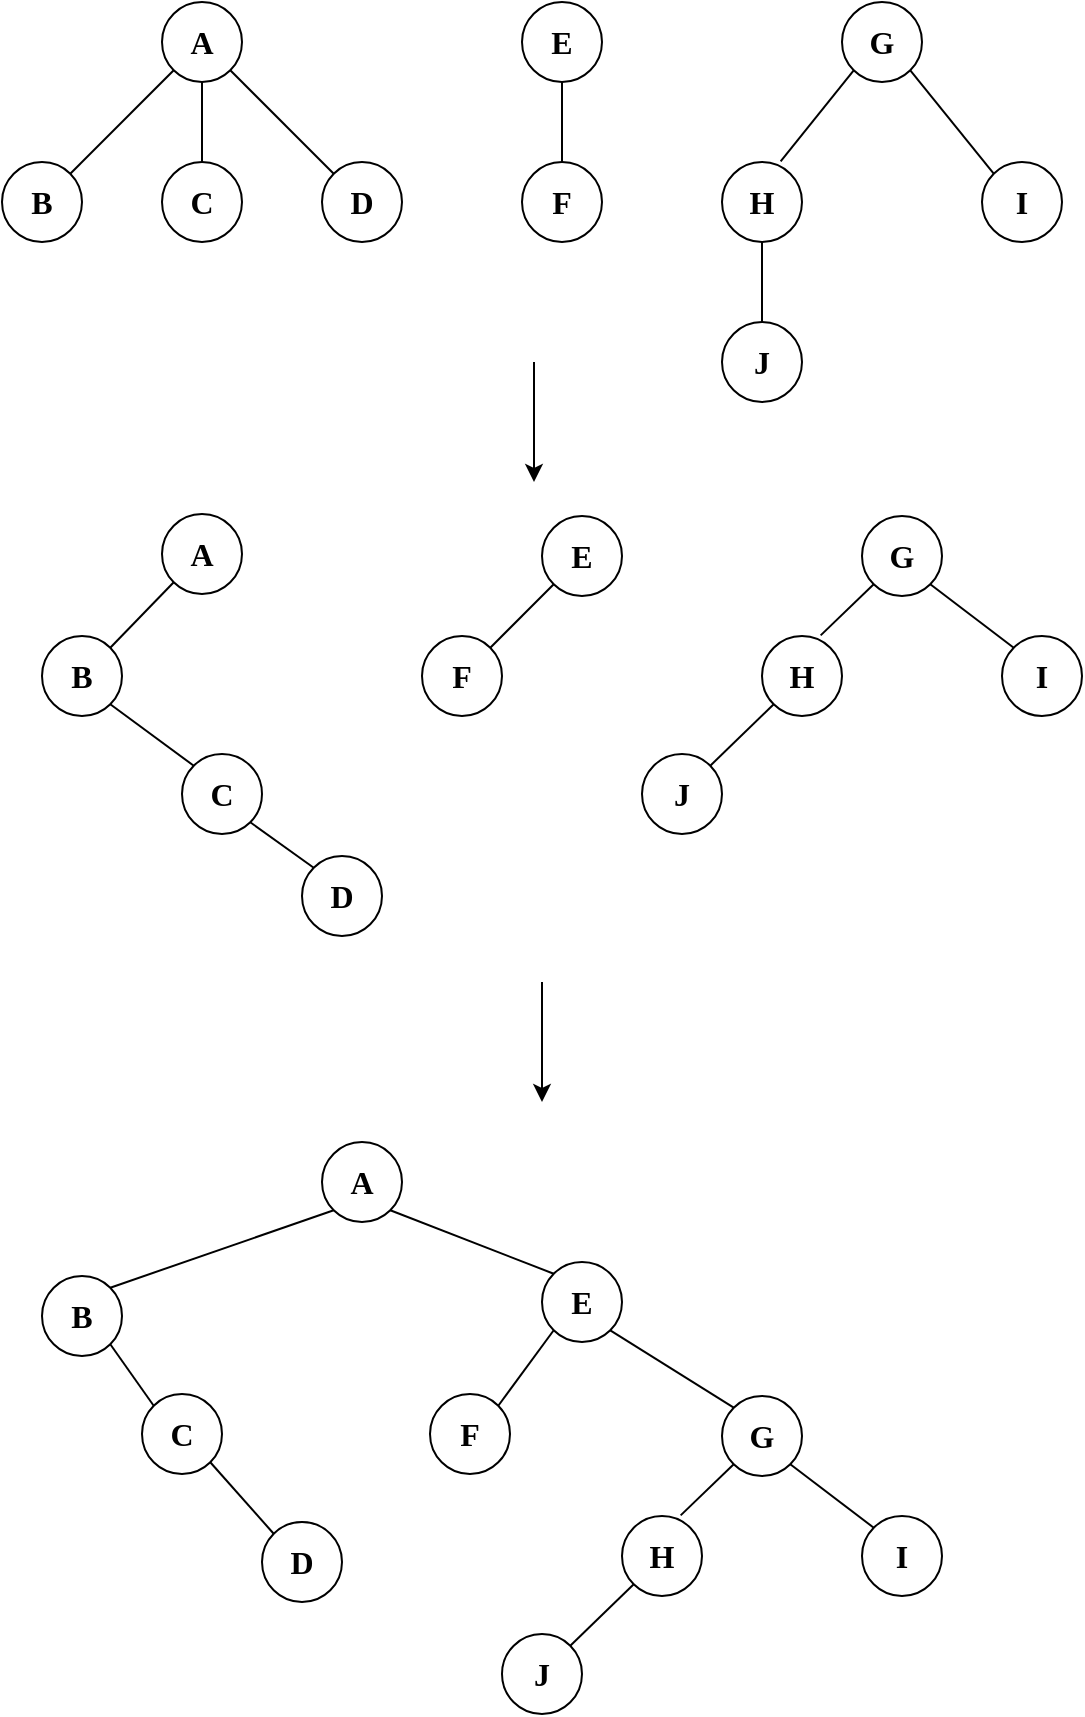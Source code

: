 <mxfile version="21.2.8" type="device">
  <diagram name="Page-1" id="g6apl5-NIirASYEN81Ou">
    <mxGraphModel dx="858" dy="500" grid="1" gridSize="10" guides="1" tooltips="1" connect="1" arrows="1" fold="1" page="1" pageScale="1" pageWidth="827" pageHeight="1169" math="0" shadow="0">
      <root>
        <mxCell id="0" />
        <mxCell id="1" parent="0" />
        <mxCell id="Ku57VuiE1tUDgnsIps7N-1" value="&lt;b&gt;&lt;font style=&quot;font-size: 16px;&quot; face=&quot;Verdana&quot;&gt;A&lt;/font&gt;&lt;/b&gt;" style="ellipse;whiteSpace=wrap;html=1;aspect=fixed;" vertex="1" parent="1">
          <mxGeometry x="120" y="120" width="40" height="40" as="geometry" />
        </mxCell>
        <mxCell id="Ku57VuiE1tUDgnsIps7N-2" value="&lt;b&gt;&lt;font style=&quot;font-size: 16px;&quot; face=&quot;Verdana&quot;&gt;B&lt;/font&gt;&lt;/b&gt;" style="ellipse;whiteSpace=wrap;html=1;aspect=fixed;" vertex="1" parent="1">
          <mxGeometry x="40" y="200" width="40" height="40" as="geometry" />
        </mxCell>
        <mxCell id="Ku57VuiE1tUDgnsIps7N-3" value="&lt;b&gt;&lt;font style=&quot;font-size: 16px;&quot; face=&quot;Verdana&quot;&gt;C&lt;/font&gt;&lt;/b&gt;" style="ellipse;whiteSpace=wrap;html=1;aspect=fixed;" vertex="1" parent="1">
          <mxGeometry x="120" y="200" width="40" height="40" as="geometry" />
        </mxCell>
        <mxCell id="Ku57VuiE1tUDgnsIps7N-4" value="&lt;b&gt;&lt;font style=&quot;font-size: 16px;&quot; face=&quot;Verdana&quot;&gt;D&lt;/font&gt;&lt;/b&gt;" style="ellipse;whiteSpace=wrap;html=1;aspect=fixed;" vertex="1" parent="1">
          <mxGeometry x="200" y="200" width="40" height="40" as="geometry" />
        </mxCell>
        <mxCell id="Ku57VuiE1tUDgnsIps7N-8" value="" style="endArrow=none;html=1;rounded=0;exitX=0;exitY=1;exitDx=0;exitDy=0;entryX=1;entryY=0;entryDx=0;entryDy=0;" edge="1" parent="1" source="Ku57VuiE1tUDgnsIps7N-1" target="Ku57VuiE1tUDgnsIps7N-2">
          <mxGeometry width="50" height="50" relative="1" as="geometry">
            <mxPoint x="230" y="230" as="sourcePoint" />
            <mxPoint x="90" y="154" as="targetPoint" />
          </mxGeometry>
        </mxCell>
        <mxCell id="Ku57VuiE1tUDgnsIps7N-9" value="" style="endArrow=none;html=1;rounded=0;exitX=0.5;exitY=1;exitDx=0;exitDy=0;entryX=0.5;entryY=0;entryDx=0;entryDy=0;" edge="1" parent="1" source="Ku57VuiE1tUDgnsIps7N-1" target="Ku57VuiE1tUDgnsIps7N-3">
          <mxGeometry width="50" height="50" relative="1" as="geometry">
            <mxPoint x="230" y="230" as="sourcePoint" />
            <mxPoint x="280" y="180" as="targetPoint" />
          </mxGeometry>
        </mxCell>
        <mxCell id="Ku57VuiE1tUDgnsIps7N-10" value="" style="endArrow=none;html=1;rounded=0;exitX=1;exitY=1;exitDx=0;exitDy=0;entryX=0;entryY=0;entryDx=0;entryDy=0;" edge="1" parent="1" source="Ku57VuiE1tUDgnsIps7N-1" target="Ku57VuiE1tUDgnsIps7N-4">
          <mxGeometry width="50" height="50" relative="1" as="geometry">
            <mxPoint x="230" y="230" as="sourcePoint" />
            <mxPoint x="280" y="180" as="targetPoint" />
          </mxGeometry>
        </mxCell>
        <mxCell id="Ku57VuiE1tUDgnsIps7N-34" style="edgeStyle=orthogonalEdgeStyle;rounded=0;orthogonalLoop=1;jettySize=auto;html=1;exitX=0.5;exitY=1;exitDx=0;exitDy=0;entryX=0.5;entryY=0;entryDx=0;entryDy=0;endArrow=none;endFill=0;" edge="1" parent="1" source="Ku57VuiE1tUDgnsIps7N-12" target="Ku57VuiE1tUDgnsIps7N-13">
          <mxGeometry relative="1" as="geometry" />
        </mxCell>
        <mxCell id="Ku57VuiE1tUDgnsIps7N-12" value="&lt;b&gt;&lt;font style=&quot;font-size: 16px;&quot; face=&quot;Verdana&quot;&gt;E&lt;/font&gt;&lt;/b&gt;" style="ellipse;whiteSpace=wrap;html=1;aspect=fixed;" vertex="1" parent="1">
          <mxGeometry x="300" y="120" width="40" height="40" as="geometry" />
        </mxCell>
        <mxCell id="Ku57VuiE1tUDgnsIps7N-13" value="&lt;b&gt;&lt;font style=&quot;font-size: 16px;&quot; face=&quot;Verdana&quot;&gt;F&lt;/font&gt;&lt;/b&gt;" style="ellipse;whiteSpace=wrap;html=1;aspect=fixed;" vertex="1" parent="1">
          <mxGeometry x="300" y="200" width="40" height="40" as="geometry" />
        </mxCell>
        <mxCell id="Ku57VuiE1tUDgnsIps7N-15" value="&lt;b&gt;&lt;font style=&quot;font-size: 16px;&quot; face=&quot;Verdana&quot;&gt;G&lt;/font&gt;&lt;/b&gt;" style="ellipse;whiteSpace=wrap;html=1;aspect=fixed;" vertex="1" parent="1">
          <mxGeometry x="460" y="120" width="40" height="40" as="geometry" />
        </mxCell>
        <mxCell id="Ku57VuiE1tUDgnsIps7N-35" style="edgeStyle=orthogonalEdgeStyle;rounded=0;orthogonalLoop=1;jettySize=auto;html=1;exitX=0.5;exitY=1;exitDx=0;exitDy=0;entryX=0.5;entryY=0;entryDx=0;entryDy=0;endArrow=none;endFill=0;" edge="1" parent="1" source="Ku57VuiE1tUDgnsIps7N-16" target="Ku57VuiE1tUDgnsIps7N-18">
          <mxGeometry relative="1" as="geometry" />
        </mxCell>
        <mxCell id="Ku57VuiE1tUDgnsIps7N-16" value="&lt;b&gt;&lt;font style=&quot;font-size: 16px;&quot; face=&quot;Verdana&quot;&gt;H&lt;/font&gt;&lt;/b&gt;" style="ellipse;whiteSpace=wrap;html=1;aspect=fixed;" vertex="1" parent="1">
          <mxGeometry x="400" y="200" width="40" height="40" as="geometry" />
        </mxCell>
        <mxCell id="Ku57VuiE1tUDgnsIps7N-17" value="&lt;b&gt;&lt;font style=&quot;font-size: 16px;&quot; face=&quot;Verdana&quot;&gt;I&lt;/font&gt;&lt;/b&gt;" style="ellipse;whiteSpace=wrap;html=1;aspect=fixed;" vertex="1" parent="1">
          <mxGeometry x="530" y="200" width="40" height="40" as="geometry" />
        </mxCell>
        <mxCell id="Ku57VuiE1tUDgnsIps7N-18" value="&lt;b&gt;&lt;font style=&quot;font-size: 16px;&quot; face=&quot;Verdana&quot;&gt;J&lt;/font&gt;&lt;/b&gt;" style="ellipse;whiteSpace=wrap;html=1;aspect=fixed;" vertex="1" parent="1">
          <mxGeometry x="400" y="280" width="40" height="40" as="geometry" />
        </mxCell>
        <mxCell id="Ku57VuiE1tUDgnsIps7N-20" value="" style="endArrow=none;html=1;rounded=0;entryX=0;entryY=1;entryDx=0;entryDy=0;exitX=0.733;exitY=-0.008;exitDx=0;exitDy=0;exitPerimeter=0;" edge="1" parent="1" source="Ku57VuiE1tUDgnsIps7N-16" target="Ku57VuiE1tUDgnsIps7N-15">
          <mxGeometry width="50" height="50" relative="1" as="geometry">
            <mxPoint x="230" y="230" as="sourcePoint" />
            <mxPoint x="280" y="180" as="targetPoint" />
          </mxGeometry>
        </mxCell>
        <mxCell id="Ku57VuiE1tUDgnsIps7N-22" value="" style="endArrow=none;html=1;rounded=0;entryX=1;entryY=1;entryDx=0;entryDy=0;exitX=0;exitY=0;exitDx=0;exitDy=0;" edge="1" parent="1" source="Ku57VuiE1tUDgnsIps7N-17" target="Ku57VuiE1tUDgnsIps7N-15">
          <mxGeometry width="50" height="50" relative="1" as="geometry">
            <mxPoint x="230" y="230" as="sourcePoint" />
            <mxPoint x="280" y="180" as="targetPoint" />
          </mxGeometry>
        </mxCell>
        <mxCell id="Ku57VuiE1tUDgnsIps7N-23" value="&lt;b&gt;&lt;font style=&quot;font-size: 16px;&quot; face=&quot;Verdana&quot;&gt;A&lt;/font&gt;&lt;/b&gt;" style="ellipse;whiteSpace=wrap;html=1;aspect=fixed;" vertex="1" parent="1">
          <mxGeometry x="120" y="376" width="40" height="40" as="geometry" />
        </mxCell>
        <mxCell id="Ku57VuiE1tUDgnsIps7N-24" value="&lt;b&gt;&lt;font style=&quot;font-size: 16px;&quot; face=&quot;Verdana&quot;&gt;B&lt;/font&gt;&lt;/b&gt;" style="ellipse;whiteSpace=wrap;html=1;aspect=fixed;" vertex="1" parent="1">
          <mxGeometry x="60" y="437" width="40" height="40" as="geometry" />
        </mxCell>
        <mxCell id="Ku57VuiE1tUDgnsIps7N-25" value="&lt;b&gt;&lt;font style=&quot;font-size: 16px;&quot; face=&quot;Verdana&quot;&gt;C&lt;/font&gt;&lt;/b&gt;" style="ellipse;whiteSpace=wrap;html=1;aspect=fixed;" vertex="1" parent="1">
          <mxGeometry x="130" y="496" width="40" height="40" as="geometry" />
        </mxCell>
        <mxCell id="Ku57VuiE1tUDgnsIps7N-26" value="&lt;b&gt;&lt;font style=&quot;font-size: 16px;&quot; face=&quot;Verdana&quot;&gt;D&lt;/font&gt;&lt;/b&gt;" style="ellipse;whiteSpace=wrap;html=1;aspect=fixed;" vertex="1" parent="1">
          <mxGeometry x="190" y="547" width="40" height="40" as="geometry" />
        </mxCell>
        <mxCell id="Ku57VuiE1tUDgnsIps7N-27" value="" style="endArrow=none;html=1;rounded=0;exitX=0;exitY=1;exitDx=0;exitDy=0;entryX=1;entryY=0;entryDx=0;entryDy=0;" edge="1" parent="1" source="Ku57VuiE1tUDgnsIps7N-23" target="Ku57VuiE1tUDgnsIps7N-24">
          <mxGeometry width="50" height="50" relative="1" as="geometry">
            <mxPoint x="230" y="486" as="sourcePoint" />
            <mxPoint x="90" y="410" as="targetPoint" />
          </mxGeometry>
        </mxCell>
        <mxCell id="Ku57VuiE1tUDgnsIps7N-30" value="" style="endArrow=none;html=1;rounded=0;exitX=1;exitY=1;exitDx=0;exitDy=0;entryX=0;entryY=0;entryDx=0;entryDy=0;" edge="1" parent="1" source="Ku57VuiE1tUDgnsIps7N-24" target="Ku57VuiE1tUDgnsIps7N-25">
          <mxGeometry width="50" height="50" relative="1" as="geometry">
            <mxPoint x="310" y="396" as="sourcePoint" />
            <mxPoint x="360" y="346" as="targetPoint" />
          </mxGeometry>
        </mxCell>
        <mxCell id="Ku57VuiE1tUDgnsIps7N-32" value="" style="endArrow=none;html=1;rounded=0;exitX=1;exitY=1;exitDx=0;exitDy=0;entryX=0;entryY=0;entryDx=0;entryDy=0;" edge="1" parent="1" source="Ku57VuiE1tUDgnsIps7N-25" target="Ku57VuiE1tUDgnsIps7N-26">
          <mxGeometry width="50" height="50" relative="1" as="geometry">
            <mxPoint x="310" y="396" as="sourcePoint" />
            <mxPoint x="360" y="346" as="targetPoint" />
          </mxGeometry>
        </mxCell>
        <mxCell id="Ku57VuiE1tUDgnsIps7N-37" value="&lt;b&gt;&lt;font style=&quot;font-size: 16px;&quot; face=&quot;Verdana&quot;&gt;E&lt;/font&gt;&lt;/b&gt;" style="ellipse;whiteSpace=wrap;html=1;aspect=fixed;" vertex="1" parent="1">
          <mxGeometry x="310" y="377" width="40" height="40" as="geometry" />
        </mxCell>
        <mxCell id="Ku57VuiE1tUDgnsIps7N-38" value="&lt;b&gt;&lt;font style=&quot;font-size: 16px;&quot; face=&quot;Verdana&quot;&gt;F&lt;/font&gt;&lt;/b&gt;" style="ellipse;whiteSpace=wrap;html=1;aspect=fixed;" vertex="1" parent="1">
          <mxGeometry x="250" y="437" width="40" height="40" as="geometry" />
        </mxCell>
        <mxCell id="Ku57VuiE1tUDgnsIps7N-39" value="" style="endArrow=none;html=1;rounded=0;exitX=1;exitY=0;exitDx=0;exitDy=0;entryX=0;entryY=1;entryDx=0;entryDy=0;" edge="1" parent="1" source="Ku57VuiE1tUDgnsIps7N-38" target="Ku57VuiE1tUDgnsIps7N-37">
          <mxGeometry width="50" height="50" relative="1" as="geometry">
            <mxPoint x="350" y="487" as="sourcePoint" />
            <mxPoint x="400" y="437" as="targetPoint" />
          </mxGeometry>
        </mxCell>
        <mxCell id="Ku57VuiE1tUDgnsIps7N-40" value="&lt;b&gt;&lt;font style=&quot;font-size: 16px;&quot; face=&quot;Verdana&quot;&gt;G&lt;/font&gt;&lt;/b&gt;" style="ellipse;whiteSpace=wrap;html=1;aspect=fixed;" vertex="1" parent="1">
          <mxGeometry x="470" y="377" width="40" height="40" as="geometry" />
        </mxCell>
        <mxCell id="Ku57VuiE1tUDgnsIps7N-42" value="&lt;b&gt;&lt;font style=&quot;font-size: 16px;&quot; face=&quot;Verdana&quot;&gt;H&lt;/font&gt;&lt;/b&gt;" style="ellipse;whiteSpace=wrap;html=1;aspect=fixed;" vertex="1" parent="1">
          <mxGeometry x="420" y="437" width="40" height="40" as="geometry" />
        </mxCell>
        <mxCell id="Ku57VuiE1tUDgnsIps7N-43" value="&lt;b&gt;&lt;font style=&quot;font-size: 16px;&quot; face=&quot;Verdana&quot;&gt;I&lt;/font&gt;&lt;/b&gt;" style="ellipse;whiteSpace=wrap;html=1;aspect=fixed;" vertex="1" parent="1">
          <mxGeometry x="540" y="437" width="40" height="40" as="geometry" />
        </mxCell>
        <mxCell id="Ku57VuiE1tUDgnsIps7N-44" value="&lt;b&gt;&lt;font style=&quot;font-size: 16px;&quot; face=&quot;Verdana&quot;&gt;J&lt;/font&gt;&lt;/b&gt;" style="ellipse;whiteSpace=wrap;html=1;aspect=fixed;" vertex="1" parent="1">
          <mxGeometry x="360" y="496" width="40" height="40" as="geometry" />
        </mxCell>
        <mxCell id="Ku57VuiE1tUDgnsIps7N-45" value="" style="endArrow=none;html=1;rounded=0;entryX=0;entryY=1;entryDx=0;entryDy=0;exitX=0.733;exitY=-0.008;exitDx=0;exitDy=0;exitPerimeter=0;" edge="1" parent="1" source="Ku57VuiE1tUDgnsIps7N-42" target="Ku57VuiE1tUDgnsIps7N-40">
          <mxGeometry width="50" height="50" relative="1" as="geometry">
            <mxPoint x="240" y="487" as="sourcePoint" />
            <mxPoint x="290" y="437" as="targetPoint" />
          </mxGeometry>
        </mxCell>
        <mxCell id="Ku57VuiE1tUDgnsIps7N-46" value="" style="endArrow=none;html=1;rounded=0;entryX=1;entryY=1;entryDx=0;entryDy=0;exitX=0;exitY=0;exitDx=0;exitDy=0;" edge="1" parent="1" source="Ku57VuiE1tUDgnsIps7N-43" target="Ku57VuiE1tUDgnsIps7N-40">
          <mxGeometry width="50" height="50" relative="1" as="geometry">
            <mxPoint x="240" y="487" as="sourcePoint" />
            <mxPoint x="290" y="437" as="targetPoint" />
          </mxGeometry>
        </mxCell>
        <mxCell id="Ku57VuiE1tUDgnsIps7N-50" value="" style="endArrow=none;html=1;rounded=0;entryX=0;entryY=1;entryDx=0;entryDy=0;exitX=1;exitY=0;exitDx=0;exitDy=0;" edge="1" parent="1" source="Ku57VuiE1tUDgnsIps7N-44" target="Ku57VuiE1tUDgnsIps7N-42">
          <mxGeometry width="50" height="50" relative="1" as="geometry">
            <mxPoint x="350" y="407" as="sourcePoint" />
            <mxPoint x="400" y="357" as="targetPoint" />
          </mxGeometry>
        </mxCell>
        <mxCell id="Ku57VuiE1tUDgnsIps7N-54" value="" style="endArrow=classic;html=1;rounded=0;" edge="1" parent="1">
          <mxGeometry width="50" height="50" relative="1" as="geometry">
            <mxPoint x="306" y="300" as="sourcePoint" />
            <mxPoint x="306" y="360" as="targetPoint" />
          </mxGeometry>
        </mxCell>
        <mxCell id="Ku57VuiE1tUDgnsIps7N-55" value="&lt;b&gt;&lt;font style=&quot;font-size: 16px;&quot; face=&quot;Verdana&quot;&gt;A&lt;/font&gt;&lt;/b&gt;" style="ellipse;whiteSpace=wrap;html=1;aspect=fixed;" vertex="1" parent="1">
          <mxGeometry x="200" y="690" width="40" height="40" as="geometry" />
        </mxCell>
        <mxCell id="Ku57VuiE1tUDgnsIps7N-56" value="&lt;b&gt;&lt;font style=&quot;font-size: 16px;&quot; face=&quot;Verdana&quot;&gt;B&lt;/font&gt;&lt;/b&gt;" style="ellipse;whiteSpace=wrap;html=1;aspect=fixed;" vertex="1" parent="1">
          <mxGeometry x="60" y="757" width="40" height="40" as="geometry" />
        </mxCell>
        <mxCell id="Ku57VuiE1tUDgnsIps7N-57" value="&lt;b&gt;&lt;font style=&quot;font-size: 16px;&quot; face=&quot;Verdana&quot;&gt;C&lt;/font&gt;&lt;/b&gt;" style="ellipse;whiteSpace=wrap;html=1;aspect=fixed;" vertex="1" parent="1">
          <mxGeometry x="110" y="816" width="40" height="40" as="geometry" />
        </mxCell>
        <mxCell id="Ku57VuiE1tUDgnsIps7N-58" value="&lt;b&gt;&lt;font style=&quot;font-size: 16px;&quot; face=&quot;Verdana&quot;&gt;D&lt;/font&gt;&lt;/b&gt;" style="ellipse;whiteSpace=wrap;html=1;aspect=fixed;" vertex="1" parent="1">
          <mxGeometry x="170" y="880" width="40" height="40" as="geometry" />
        </mxCell>
        <mxCell id="Ku57VuiE1tUDgnsIps7N-59" value="" style="endArrow=none;html=1;rounded=0;exitX=0;exitY=1;exitDx=0;exitDy=0;entryX=1;entryY=0;entryDx=0;entryDy=0;" edge="1" parent="1" source="Ku57VuiE1tUDgnsIps7N-55" target="Ku57VuiE1tUDgnsIps7N-56">
          <mxGeometry width="50" height="50" relative="1" as="geometry">
            <mxPoint x="230" y="806" as="sourcePoint" />
            <mxPoint x="90" y="730" as="targetPoint" />
          </mxGeometry>
        </mxCell>
        <mxCell id="Ku57VuiE1tUDgnsIps7N-60" value="" style="endArrow=none;html=1;rounded=0;exitX=1;exitY=1;exitDx=0;exitDy=0;entryX=0;entryY=0;entryDx=0;entryDy=0;" edge="1" parent="1" source="Ku57VuiE1tUDgnsIps7N-56" target="Ku57VuiE1tUDgnsIps7N-57">
          <mxGeometry width="50" height="50" relative="1" as="geometry">
            <mxPoint x="310" y="716" as="sourcePoint" />
            <mxPoint x="360" y="666" as="targetPoint" />
          </mxGeometry>
        </mxCell>
        <mxCell id="Ku57VuiE1tUDgnsIps7N-61" value="" style="endArrow=none;html=1;rounded=0;exitX=1;exitY=1;exitDx=0;exitDy=0;entryX=0;entryY=0;entryDx=0;entryDy=0;" edge="1" parent="1" source="Ku57VuiE1tUDgnsIps7N-57" target="Ku57VuiE1tUDgnsIps7N-58">
          <mxGeometry width="50" height="50" relative="1" as="geometry">
            <mxPoint x="310" y="716" as="sourcePoint" />
            <mxPoint x="360" y="666" as="targetPoint" />
          </mxGeometry>
        </mxCell>
        <mxCell id="Ku57VuiE1tUDgnsIps7N-63" value="&lt;b&gt;&lt;font style=&quot;font-size: 16px;&quot; face=&quot;Verdana&quot;&gt;E&lt;/font&gt;&lt;/b&gt;" style="ellipse;whiteSpace=wrap;html=1;aspect=fixed;" vertex="1" parent="1">
          <mxGeometry x="310" y="750" width="40" height="40" as="geometry" />
        </mxCell>
        <mxCell id="Ku57VuiE1tUDgnsIps7N-64" value="&lt;b&gt;&lt;font style=&quot;font-size: 16px;&quot; face=&quot;Verdana&quot;&gt;F&lt;/font&gt;&lt;/b&gt;" style="ellipse;whiteSpace=wrap;html=1;aspect=fixed;" vertex="1" parent="1">
          <mxGeometry x="254" y="816" width="40" height="40" as="geometry" />
        </mxCell>
        <mxCell id="Ku57VuiE1tUDgnsIps7N-65" value="" style="endArrow=none;html=1;rounded=0;exitX=1;exitY=0;exitDx=0;exitDy=0;entryX=0;entryY=1;entryDx=0;entryDy=0;" edge="1" parent="1" source="Ku57VuiE1tUDgnsIps7N-64" target="Ku57VuiE1tUDgnsIps7N-63">
          <mxGeometry width="50" height="50" relative="1" as="geometry">
            <mxPoint x="420" y="867" as="sourcePoint" />
            <mxPoint x="470" y="817" as="targetPoint" />
          </mxGeometry>
        </mxCell>
        <mxCell id="Ku57VuiE1tUDgnsIps7N-66" value="" style="endArrow=none;html=1;rounded=0;exitX=1;exitY=1;exitDx=0;exitDy=0;entryX=0;entryY=0;entryDx=0;entryDy=0;" edge="1" parent="1" source="Ku57VuiE1tUDgnsIps7N-55" target="Ku57VuiE1tUDgnsIps7N-63">
          <mxGeometry width="50" height="50" relative="1" as="geometry">
            <mxPoint x="230" y="720" as="sourcePoint" />
            <mxPoint x="280" y="670" as="targetPoint" />
          </mxGeometry>
        </mxCell>
        <mxCell id="Ku57VuiE1tUDgnsIps7N-67" value="&lt;b&gt;&lt;font style=&quot;font-size: 16px;&quot; face=&quot;Verdana&quot;&gt;G&lt;/font&gt;&lt;/b&gt;" style="ellipse;whiteSpace=wrap;html=1;aspect=fixed;" vertex="1" parent="1">
          <mxGeometry x="400" y="817" width="40" height="40" as="geometry" />
        </mxCell>
        <mxCell id="Ku57VuiE1tUDgnsIps7N-68" value="&lt;b&gt;&lt;font style=&quot;font-size: 16px;&quot; face=&quot;Verdana&quot;&gt;H&lt;/font&gt;&lt;/b&gt;" style="ellipse;whiteSpace=wrap;html=1;aspect=fixed;" vertex="1" parent="1">
          <mxGeometry x="350" y="877" width="40" height="40" as="geometry" />
        </mxCell>
        <mxCell id="Ku57VuiE1tUDgnsIps7N-69" value="&lt;b&gt;&lt;font style=&quot;font-size: 16px;&quot; face=&quot;Verdana&quot;&gt;I&lt;/font&gt;&lt;/b&gt;" style="ellipse;whiteSpace=wrap;html=1;aspect=fixed;" vertex="1" parent="1">
          <mxGeometry x="470" y="877" width="40" height="40" as="geometry" />
        </mxCell>
        <mxCell id="Ku57VuiE1tUDgnsIps7N-70" value="&lt;b&gt;&lt;font style=&quot;font-size: 16px;&quot; face=&quot;Verdana&quot;&gt;J&lt;/font&gt;&lt;/b&gt;" style="ellipse;whiteSpace=wrap;html=1;aspect=fixed;" vertex="1" parent="1">
          <mxGeometry x="290" y="936" width="40" height="40" as="geometry" />
        </mxCell>
        <mxCell id="Ku57VuiE1tUDgnsIps7N-71" value="" style="endArrow=none;html=1;rounded=0;entryX=0;entryY=1;entryDx=0;entryDy=0;exitX=0.733;exitY=-0.008;exitDx=0;exitDy=0;exitPerimeter=0;" edge="1" parent="1" source="Ku57VuiE1tUDgnsIps7N-68" target="Ku57VuiE1tUDgnsIps7N-67">
          <mxGeometry width="50" height="50" relative="1" as="geometry">
            <mxPoint x="170" y="927" as="sourcePoint" />
            <mxPoint x="220" y="877" as="targetPoint" />
          </mxGeometry>
        </mxCell>
        <mxCell id="Ku57VuiE1tUDgnsIps7N-72" value="" style="endArrow=none;html=1;rounded=0;entryX=1;entryY=1;entryDx=0;entryDy=0;exitX=0;exitY=0;exitDx=0;exitDy=0;" edge="1" parent="1" source="Ku57VuiE1tUDgnsIps7N-69" target="Ku57VuiE1tUDgnsIps7N-67">
          <mxGeometry width="50" height="50" relative="1" as="geometry">
            <mxPoint x="170" y="927" as="sourcePoint" />
            <mxPoint x="220" y="877" as="targetPoint" />
          </mxGeometry>
        </mxCell>
        <mxCell id="Ku57VuiE1tUDgnsIps7N-73" value="" style="endArrow=none;html=1;rounded=0;entryX=0;entryY=1;entryDx=0;entryDy=0;exitX=1;exitY=0;exitDx=0;exitDy=0;" edge="1" parent="1" source="Ku57VuiE1tUDgnsIps7N-70" target="Ku57VuiE1tUDgnsIps7N-68">
          <mxGeometry width="50" height="50" relative="1" as="geometry">
            <mxPoint x="280" y="847" as="sourcePoint" />
            <mxPoint x="330" y="797" as="targetPoint" />
          </mxGeometry>
        </mxCell>
        <mxCell id="Ku57VuiE1tUDgnsIps7N-74" value="" style="endArrow=none;html=1;rounded=0;exitX=1;exitY=1;exitDx=0;exitDy=0;entryX=0;entryY=0;entryDx=0;entryDy=0;" edge="1" parent="1" source="Ku57VuiE1tUDgnsIps7N-63" target="Ku57VuiE1tUDgnsIps7N-67">
          <mxGeometry width="50" height="50" relative="1" as="geometry">
            <mxPoint x="230" y="780" as="sourcePoint" />
            <mxPoint x="280" y="730" as="targetPoint" />
          </mxGeometry>
        </mxCell>
        <mxCell id="Ku57VuiE1tUDgnsIps7N-75" value="" style="endArrow=classic;html=1;rounded=0;" edge="1" parent="1">
          <mxGeometry width="50" height="50" relative="1" as="geometry">
            <mxPoint x="310" y="610" as="sourcePoint" />
            <mxPoint x="310" y="670" as="targetPoint" />
          </mxGeometry>
        </mxCell>
      </root>
    </mxGraphModel>
  </diagram>
</mxfile>
